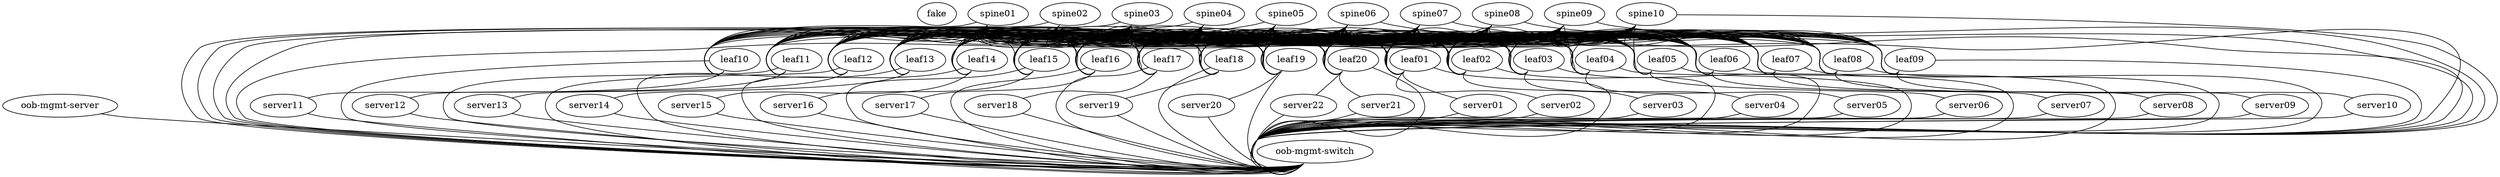 graph multiverse_network {
   
   "fake" [function="fake"]
   "oob-mgmt-server"  [function="oob-server" cpu="4" memory="2048"]
   "oob-mgmt-switch"  [function="oob-switch" mgmt_ip="192.168.200.251" ports="64"]

   "spine01" [function="spine"  os="sonic-202012-f6f4c7f4" mgmt_ip="192.168.200.21" ports="32"]
   "spine02" [function="spine"  os="sonic-202012-f6f4c7f4" mgmt_ip="192.168.200.22" ports="32"]
   "spine03" [function="spine"  os="sonic-202012-f6f4c7f4" mgmt_ip="192.168.200.23" ports="32"]
   "spine04" [function="spine"  os="sonic-202012-f6f4c7f4" mgmt_ip="192.168.200.24" ports="32"]
   "spine05" [function="spine"  os="sonic-202012-f6f4c7f4" mgmt_ip="192.168.200.25" ports="32"]
   "spine06" [function="spine"  os="sonic-202012-f6f4c7f4" mgmt_ip="192.168.200.26" ports="32"]
   "spine07" [function="spine"  os="sonic-202012-f6f4c7f4" mgmt_ip="192.168.200.27" ports="32"]
   "spine08" [function="spine"  os="sonic-202012-f6f4c7f4" mgmt_ip="192.168.200.28" ports="32"]
   "spine09" [function="spine"  os="sonic-202012-f6f4c7f4" mgmt_ip="192.168.200.29" ports="32"]
   "spine10" [function="spine"  os="sonic-202012-f6f4c7f4" mgmt_ip="192.168.200.30" ports="32"]
   
   "leaf01" [function="leaf"  os="sonic-202012-f6f4c7f4" mgmt_ip="192.168.200.41" ports="54"]
   "leaf02" [function="leaf"  os="sonic-202012-f6f4c7f4" mgmt_ip="192.168.200.42" ports="54"]
   "leaf03" [function="leaf"  os="sonic-202012-f6f4c7f4" mgmt_ip="192.168.200.43" ports="54"]
   "leaf04" [function="leaf"  os="sonic-202012-f6f4c7f4" mgmt_ip="192.168.200.44" ports="54"]
   "leaf05" [function="leaf"  os="sonic-202012-f6f4c7f4" mgmt_ip="192.168.200.45" ports="54"]
   "leaf06" [function="leaf"  os="sonic-202012-f6f4c7f4" mgmt_ip="192.168.200.46" ports="54"]
   "leaf07" [function="leaf"  os="sonic-202012-f6f4c7f4" mgmt_ip="192.168.200.47" ports="54"]
   "leaf08" [function="leaf"  os="sonic-202012-f6f4c7f4" mgmt_ip="192.168.200.48" ports="54"]
   "leaf09" [function="leaf"  os="sonic-202012-f6f4c7f4" mgmt_ip="192.168.200.49" ports="54"]
   "leaf10" [function="leaf"  os="sonic-202012-f6f4c7f4" mgmt_ip="192.168.200.50" ports="54"]
   "leaf11" [function="leaf"  os="sonic-202012-f6f4c7f4" mgmt_ip="192.168.200.51" ports="54"]
   "leaf12" [function="leaf"  os="sonic-202012-f6f4c7f4" mgmt_ip="192.168.200.52" ports="54"]
   "leaf13" [function="leaf"  os="sonic-202012-f6f4c7f4" mgmt_ip="192.168.200.53" ports="54"]
   "leaf14" [function="leaf"  os="sonic-202012-f6f4c7f4" mgmt_ip="192.168.200.54" ports="54"]
   "leaf15" [function="leaf"  os="sonic-202012-f6f4c7f4" mgmt_ip="192.168.200.55" ports="54"]
   "leaf16" [function="leaf"  os="sonic-202012-f6f4c7f4" mgmt_ip="192.168.200.56" ports="54"]
   "leaf17" [function="leaf"  os="sonic-202012-f6f4c7f4" mgmt_ip="192.168.200.57" ports="54"]
   "leaf18" [function="leaf"  os="sonic-202012-f6f4c7f4" mgmt_ip="192.168.200.58" ports="54"]
   "leaf19" [function="leaf"  os="sonic-202012-f6f4c7f4" mgmt_ip="192.168.200.59" ports="54"]
   "leaf20" [function="leaf"  os="sonic-202012-f6f4c7f4" mgmt_ip="192.168.200.60" ports="54"]
   
   "server01" [function="host" os="generic/ubuntu1804" mgmt_ip="192.168.200.81" nic_model="e1000" memory="1024"]
   "server02" [function="host" os="generic/ubuntu1804" mgmt_ip="192.168.200.82" nic_model="e1000" memory="1024"]
   "server03" [function="host" os="generic/ubuntu1804" mgmt_ip="192.168.200.83" nic_model="e1000" memory="1024"]
   "server04" [function="host" os="generic/ubuntu1804" mgmt_ip="192.168.200.84" nic_model="e1000" memory="1024"]
   "server05" [function="host" os="generic/ubuntu1804" mgmt_ip="192.168.200.85" nic_model="e1000" memory="1024"]
   "server06" [function="host" os="generic/ubuntu1804" mgmt_ip="192.168.200.86" nic_model="e1000" memory="1024"]
   "server07" [function="host" os="generic/ubuntu1804" mgmt_ip="192.168.200.87" nic_model="e1000" memory="1024"]
   "server08" [function="host" os="generic/ubuntu1804" mgmt_ip="192.168.200.88" nic_model="e1000" memory="1024"]
   "server09" [function="host" os="generic/ubuntu1804" mgmt_ip="192.168.200.89" nic_model="e1000" memory="1024"]
   "server10" [function="host" os="generic/ubuntu1804" mgmt_ip="192.168.200.90" nic_model="e1000" memory="1024"]
   "server11" [function="host" os="generic/ubuntu1804" mgmt_ip="192.168.200.91" nic_model="e1000" memory="1024"]
   "server12" [function="host" os="generic/ubuntu1804" mgmt_ip="192.168.200.92" nic_model="e1000" memory="1024"]
   "server13" [function="host" os="generic/ubuntu1804" mgmt_ip="192.168.200.93" nic_model="e1000" memory="1024"]
   "server14" [function="host" os="generic/ubuntu1804" mgmt_ip="192.168.200.94" nic_model="e1000" memory="1024"]
   "server15" [function="host" os="generic/ubuntu1804" mgmt_ip="192.168.200.95" nic_model="e1000" memory="1024"]
   "server16" [function="host" os="generic/ubuntu1804" mgmt_ip="192.168.200.96" nic_model="e1000" memory="1024"]
   "server17" [function="host" os="generic/ubuntu1804" mgmt_ip="192.168.200.97" nic_model="e1000" memory="1024"]
   "server18" [function="host" os="generic/ubuntu1804" mgmt_ip="192.168.200.98" nic_model="e1000" memory="1024"]
   "server19" [function="host" os="generic/ubuntu1804" mgmt_ip="192.168.200.99" nic_model="e1000" memory="1024"]
   "server20" [function="host" os="generic/ubuntu1804" mgmt_ip="192.168.200.100" nic_model="e1000" memory="1024"]
   "server21" [function="host" os="generic/ubuntu1804" mgmt_ip="192.168.200.101" nic_model="e1000" memory="1024"]
   "server22" [function="host" os="generic/ubuntu1804" mgmt_ip="192.168.200.102" nic_model="e1000" memory="1024"]


   "spine01":"swp1" -- "leaf01":"swp40"
   "spine02":"swp1" -- "leaf01":"swp41"
   "spine03":"swp1" -- "leaf01":"swp42"
   "spine04":"swp1" -- "leaf01":"swp43"
   "spine05":"swp1" -- "leaf01":"swp44"
   "spine06":"swp1" -- "leaf01":"swp45"
   "spine07":"swp1" -- "leaf01":"swp46"
   "spine08":"swp1" -- "leaf01":"swp47"
   "spine09":"swp1" -- "leaf01":"swp48"
   "spine10":"swp1" -- "leaf01":"swp49"

   "spine01":"swp2" -- "leaf02":"swp40"
   "spine02":"swp2" -- "leaf02":"swp41"
   "spine03":"swp2" -- "leaf02":"swp42"
   "spine04":"swp2" -- "leaf02":"swp43"
   "spine05":"swp2" -- "leaf02":"swp44"
   "spine06":"swp2" -- "leaf02":"swp45"
   "spine07":"swp2" -- "leaf02":"swp46"
   "spine08":"swp2" -- "leaf02":"swp47"
   "spine09":"swp2" -- "leaf02":"swp48"
   "spine10":"swp2" -- "leaf02":"swp49"

   "spine01":"swp3" -- "leaf03":"swp40"
   "spine02":"swp3" -- "leaf03":"swp41"
   "spine03":"swp3" -- "leaf03":"swp42"
   "spine04":"swp3" -- "leaf03":"swp43"
   "spine05":"swp3" -- "leaf03":"swp44"
   "spine06":"swp3" -- "leaf03":"swp45"
   "spine07":"swp3" -- "leaf03":"swp46"
   "spine08":"swp3" -- "leaf03":"swp47"
   "spine09":"swp3" -- "leaf03":"swp48"
   "spine10":"swp3" -- "leaf03":"swp49"

   "spine01":"swp4" -- "leaf04":"swp40"
   "spine02":"swp4" -- "leaf04":"swp41"
   "spine03":"swp4" -- "leaf04":"swp42"
   "spine04":"swp4" -- "leaf04":"swp43"
   "spine05":"swp4" -- "leaf04":"swp44"
   "spine06":"swp4" -- "leaf04":"swp45"
   "spine07":"swp4" -- "leaf04":"swp46"
   "spine08":"swp4" -- "leaf04":"swp47"
   "spine09":"swp4" -- "leaf04":"swp48"
   "spine10":"swp4" -- "leaf04":"swp49"

   "spine01":"swp5" -- "leaf05":"swp40"
   "spine02":"swp5" -- "leaf05":"swp41"
   "spine03":"swp5" -- "leaf05":"swp42"
   "spine04":"swp5" -- "leaf05":"swp43"
   "spine05":"swp5" -- "leaf05":"swp44"
   "spine06":"swp5" -- "leaf05":"swp45"
   "spine07":"swp5" -- "leaf05":"swp46"
   "spine08":"swp5" -- "leaf05":"swp47"
   "spine09":"swp5" -- "leaf05":"swp48"
   "spine10":"swp5" -- "leaf05":"swp49"

   "spine01":"swp6" -- "leaf06":"swp40"
   "spine02":"swp6" -- "leaf06":"swp41"
   "spine03":"swp6" -- "leaf06":"swp42"
   "spine04":"swp6" -- "leaf06":"swp43"
   "spine05":"swp6" -- "leaf06":"swp44"
   "spine06":"swp6" -- "leaf06":"swp45"
   "spine07":"swp6" -- "leaf06":"swp46"
   "spine08":"swp6" -- "leaf06":"swp47"
   "spine09":"swp6" -- "leaf06":"swp48"
   "spine10":"swp6" -- "leaf06":"swp49"

   "spine01":"swp7" -- "leaf07":"swp40"
   "spine02":"swp7" -- "leaf07":"swp41"
   "spine03":"swp7" -- "leaf07":"swp42"
   "spine04":"swp7" -- "leaf07":"swp43"
   "spine05":"swp7" -- "leaf07":"swp44"
   "spine06":"swp7" -- "leaf07":"swp45"
   "spine07":"swp7" -- "leaf07":"swp46"
   "spine08":"swp7" -- "leaf07":"swp47"
   "spine09":"swp7" -- "leaf07":"swp48"
   "spine10":"swp7" -- "leaf07":"swp49"

   "spine01":"swp8" -- "leaf08":"swp40"
   "spine02":"swp8" -- "leaf08":"swp41"
   "spine03":"swp8" -- "leaf08":"swp42"
   "spine04":"swp8" -- "leaf08":"swp43"
   "spine05":"swp8" -- "leaf08":"swp44"
   "spine06":"swp8" -- "leaf08":"swp45"
   "spine07":"swp8" -- "leaf08":"swp46"
   "spine08":"swp8" -- "leaf08":"swp47"
   "spine09":"swp8" -- "leaf08":"swp48"
   "spine10":"swp8" -- "leaf08":"swp49"

   "spine01":"swp9" -- "leaf09":"swp40"
   "spine02":"swp9" -- "leaf09":"swp41"
   "spine03":"swp9" -- "leaf09":"swp42"
   "spine04":"swp9" -- "leaf09":"swp43"
   "spine05":"swp9" -- "leaf09":"swp44"
   "spine06":"swp9" -- "leaf09":"swp45"
   "spine07":"swp9" -- "leaf09":"swp46"
   "spine08":"swp9" -- "leaf09":"swp47"
   "spine09":"swp9" -- "leaf09":"swp48"
   "spine10":"swp9" -- "leaf09":"swp49"

   "spine01":"swp10" -- "leaf10":"swp40"
   "spine02":"swp10" -- "leaf10":"swp41"
   "spine03":"swp10" -- "leaf10":"swp42"
   "spine04":"swp10" -- "leaf10":"swp43"
   "spine05":"swp10" -- "leaf10":"swp44"
   "spine06":"swp10" -- "leaf10":"swp45"
   "spine07":"swp10" -- "leaf10":"swp46"
   "spine08":"swp10" -- "leaf10":"swp47"
   "spine09":"swp10" -- "leaf10":"swp48"
   "spine10":"swp10" -- "leaf10":"swp49"

   "spine01":"swp11" -- "leaf11":"swp40"
   "spine02":"swp11" -- "leaf11":"swp41"
   "spine03":"swp11" -- "leaf11":"swp42"
   "spine04":"swp11" -- "leaf11":"swp43"
   "spine05":"swp11" -- "leaf11":"swp44"
   "spine06":"swp11" -- "leaf11":"swp45"
   "spine07":"swp11" -- "leaf11":"swp46"
   "spine08":"swp11" -- "leaf11":"swp47"
   "spine09":"swp11" -- "leaf11":"swp48"
   "spine10":"swp11" -- "leaf11":"swp49"

   "spine01":"swp12" -- "leaf12":"swp40"
   "spine02":"swp12" -- "leaf12":"swp41"
   "spine03":"swp12" -- "leaf12":"swp42"
   "spine04":"swp12" -- "leaf12":"swp43"
   "spine05":"swp12" -- "leaf12":"swp44"
   "spine06":"swp12" -- "leaf12":"swp45"
   "spine07":"swp12" -- "leaf12":"swp46"
   "spine08":"swp12" -- "leaf12":"swp47"
   "spine09":"swp12" -- "leaf12":"swp48"
   "spine10":"swp12" -- "leaf12":"swp49"

   "spine01":"swp13" -- "leaf13":"swp40"
   "spine02":"swp13" -- "leaf13":"swp41"
   "spine03":"swp13" -- "leaf13":"swp42"
   "spine04":"swp13" -- "leaf13":"swp43"
   "spine05":"swp13" -- "leaf13":"swp44"
   "spine06":"swp13" -- "leaf13":"swp45"
   "spine07":"swp13" -- "leaf13":"swp46"
   "spine08":"swp13" -- "leaf13":"swp47"
   "spine09":"swp13" -- "leaf13":"swp48"
   "spine10":"swp13" -- "leaf13":"swp49"

   "spine01":"swp14" -- "leaf14":"swp40"
   "spine02":"swp14" -- "leaf14":"swp41"
   "spine03":"swp14" -- "leaf14":"swp42"
   "spine04":"swp14" -- "leaf14":"swp43"
   "spine05":"swp14" -- "leaf14":"swp44"
   "spine06":"swp14" -- "leaf14":"swp45"
   "spine07":"swp14" -- "leaf14":"swp46"
   "spine08":"swp14" -- "leaf14":"swp47"
   "spine09":"swp14" -- "leaf14":"swp48"
   "spine10":"swp14" -- "leaf14":"swp49"

   "spine01":"swp15" -- "leaf15":"swp40"
   "spine02":"swp15" -- "leaf15":"swp41"
   "spine03":"swp15" -- "leaf15":"swp42"
   "spine04":"swp15" -- "leaf15":"swp43"
   "spine05":"swp15" -- "leaf15":"swp44"
   "spine06":"swp15" -- "leaf15":"swp45"
   "spine07":"swp15" -- "leaf15":"swp46"
   "spine08":"swp15" -- "leaf15":"swp47"
   "spine09":"swp15" -- "leaf15":"swp48"
   "spine10":"swp15" -- "leaf15":"swp49"

   "spine01":"swp16" -- "leaf16":"swp40"
   "spine02":"swp16" -- "leaf16":"swp41"
   "spine03":"swp16" -- "leaf16":"swp42"
   "spine04":"swp16" -- "leaf16":"swp43"
   "spine05":"swp16" -- "leaf16":"swp44"
   "spine06":"swp16" -- "leaf16":"swp45"
   "spine07":"swp16" -- "leaf16":"swp46"
   "spine08":"swp16" -- "leaf16":"swp47"
   "spine09":"swp16" -- "leaf16":"swp48"
   "spine10":"swp16" -- "leaf16":"swp49"

   "spine01":"swp17" -- "leaf17":"swp40"
   "spine02":"swp17" -- "leaf17":"swp41"
   "spine03":"swp17" -- "leaf17":"swp42"
   "spine04":"swp17" -- "leaf17":"swp43"
   "spine05":"swp17" -- "leaf17":"swp44"
   "spine06":"swp17" -- "leaf17":"swp45"
   "spine07":"swp17" -- "leaf17":"swp46"
   "spine08":"swp17" -- "leaf17":"swp47"
   "spine09":"swp17" -- "leaf17":"swp48"
   "spine10":"swp17" -- "leaf17":"swp49"

   "spine01":"swp18" -- "leaf18":"swp40"
   "spine02":"swp18" -- "leaf18":"swp41"
   "spine03":"swp18" -- "leaf18":"swp42"
   "spine04":"swp18" -- "leaf18":"swp43"
   "spine05":"swp18" -- "leaf18":"swp44"
   "spine06":"swp18" -- "leaf18":"swp45"
   "spine07":"swp18" -- "leaf18":"swp46"
   "spine08":"swp18" -- "leaf18":"swp47"
   "spine09":"swp18" -- "leaf18":"swp48"
   "spine10":"swp18" -- "leaf18":"swp49"

   "spine01":"swp19" -- "leaf19":"swp40"
   "spine02":"swp19" -- "leaf19":"swp41"
   "spine03":"swp19" -- "leaf19":"swp42"
   "spine04":"swp19" -- "leaf19":"swp43"
   "spine05":"swp19" -- "leaf19":"swp44"
   "spine06":"swp19" -- "leaf19":"swp45"
   "spine07":"swp19" -- "leaf19":"swp46"
   "spine08":"swp19" -- "leaf19":"swp47"
   "spine09":"swp19" -- "leaf19":"swp48"
   "spine10":"swp19" -- "leaf19":"swp49"

   "spine01":"swp20" -- "leaf20":"swp40"
   "spine02":"swp20" -- "leaf20":"swp41"
   "spine03":"swp20" -- "leaf20":"swp42"
   "spine04":"swp20" -- "leaf20":"swp43"
   "spine05":"swp20" -- "leaf20":"swp44"
   "spine06":"swp20" -- "leaf20":"swp45"
   "spine07":"swp20" -- "leaf20":"swp46"
   "spine08":"swp20" -- "leaf20":"swp47"
   "spine09":"swp20" -- "leaf20":"swp48"
   "spine10":"swp20" -- "leaf20":"swp49"


   "leaf01":"swp1" -- "server01":"eth1"
   "leaf01":"swp2" -- "server02":"eth1"
   "leaf02":"swp1" -- "server03":"eth1"
   "leaf03":"swp1" -- "server04":"eth1"
   "leaf04":"swp1" -- "server05":"eth1"
   "leaf05":"swp1" -- "server06":"eth1"
   "leaf06":"swp1" -- "server07":"eth1"
   "leaf07":"swp1" -- "server08":"eth1"
   "leaf08":"swp1" -- "server09":"eth1"
   "leaf09":"swp1" -- "server10":"eth1"
   "leaf10":"swp1" -- "server11":"eth1"
   "leaf11":"swp1" -- "server12":"eth1"
   "leaf12":"swp1" -- "server13":"eth1"
   "leaf13":"swp1" -- "server14":"eth1"
   "leaf14":"swp1" -- "server15":"eth1"
   "leaf15":"swp1" -- "server16":"eth1"
   "leaf16":"swp1" -- "server17":"eth1"
   "leaf17":"swp1" -- "server18":"eth1"
   "leaf18":"swp1" -- "server19":"eth1"
   "leaf19":"swp1" -- "server20":"eth1"
   "leaf20":"swp1" -- "server21":"eth1"
   "leaf20":"swp2" -- "server22":"eth1"

   "oob-mgmt-server":"eth1" -- "oob-mgmt-switch":"swp1"
   
   "server01":"eth0" -- "oob-mgmt-switch":"swp2" [left_mac="44:38:30:22:01:01"]
   "server02":"eth0" -- "oob-mgmt-switch":"swp3" [left_mac="44:38:30:22:01:02"]
   "server03":"eth0" -- "oob-mgmt-switch":"swp4" [left_mac="44:38:30:22:01:03"]
   "server04":"eth0" -- "oob-mgmt-switch":"swp5" [left_mac="44:38:30:22:01:04"]
   "server05":"eth0" -- "oob-mgmt-switch":"swp6" [left_mac="44:38:30:22:01:05"]
   "server06":"eth0" -- "oob-mgmt-switch":"swp7" [left_mac="44:38:30:22:01:06"]
   "server07":"eth0" -- "oob-mgmt-switch":"swp8" [left_mac="44:38:30:22:01:07"]
   "server08":"eth0" -- "oob-mgmt-switch":"swp9" [left_mac="44:38:30:22:01:08"]
   "server09":"eth0" -- "oob-mgmt-switch":"swp10" [left_mac="44:38:30:22:01:09"]
   "server10":"eth0" -- "oob-mgmt-switch":"swp11" [left_mac="44:38:30:22:01:10"]
   "server11":"eth0" -- "oob-mgmt-switch":"swp12" [left_mac="44:38:30:22:01:11"]
   "server12":"eth0" -- "oob-mgmt-switch":"swp13" [left_mac="44:38:30:22:01:12"]
   "server13":"eth0" -- "oob-mgmt-switch":"swp14" [left_mac="44:38:30:22:01:13"]
   "server14":"eth0" -- "oob-mgmt-switch":"swp15" [left_mac="44:38:30:22:01:14"]
   "server15":"eth0" -- "oob-mgmt-switch":"swp16" [left_mac="44:38:30:22:01:15"]
   "server16":"eth0" -- "oob-mgmt-switch":"swp17" [left_mac="44:38:30:22:01:16"]
   "server17":"eth0" -- "oob-mgmt-switch":"swp18" [left_mac="44:38:30:22:01:17"]
   "server18":"eth0" -- "oob-mgmt-switch":"swp19" [left_mac="44:38:30:22:01:18"]
   "server19":"eth0" -- "oob-mgmt-switch":"swp20" [left_mac="44:38:30:22:01:19"]
   "server20":"eth0" -- "oob-mgmt-switch":"swp21" [left_mac="44:38:30:22:01:20"]
   "server21":"eth0" -- "oob-mgmt-switch":"swp22" [left_mac="44:38:30:22:01:21"]
   "server22":"eth0" -- "oob-mgmt-switch":"swp23" [left_mac="44:38:30:22:01:22"]
   
   "leaf01":"eth0" -- "oob-mgmt-switch":"swp30" [left_mac="44:38:40:22:01:01"]
   "leaf02":"eth0" -- "oob-mgmt-switch":"swp31" [left_mac="44:38:40:22:01:02"]
   "leaf03":"eth0" -- "oob-mgmt-switch":"swp32" [left_mac="44:38:40:22:01:03"]
   "leaf04":"eth0" -- "oob-mgmt-switch":"swp33" [left_mac="44:38:40:22:01:04"]
   "leaf05":"eth0" -- "oob-mgmt-switch":"swp34" [left_mac="44:38:40:22:01:05"]
   "leaf06":"eth0" -- "oob-mgmt-switch":"swp35" [left_mac="44:38:40:22:01:06"]
   "leaf07":"eth0" -- "oob-mgmt-switch":"swp36" [left_mac="44:38:40:22:01:07"]
   "leaf08":"eth0" -- "oob-mgmt-switch":"swp38" [left_mac="44:38:40:22:01:08"]
   "leaf09":"eth0" -- "oob-mgmt-switch":"swp39" [left_mac="44:38:40:22:01:09"]
   "leaf10":"eth0" -- "oob-mgmt-switch":"swp40" [left_mac="44:38:40:22:01:10"]
   "leaf11":"eth0" -- "oob-mgmt-switch":"swp41" [left_mac="44:38:40:22:01:11"]
   "leaf12":"eth0" -- "oob-mgmt-switch":"swp42" [left_mac="44:38:40:22:01:12"]
   "leaf13":"eth0" -- "oob-mgmt-switch":"swp43" [left_mac="44:38:40:22:01:13"]
   "leaf14":"eth0" -- "oob-mgmt-switch":"swp44" [left_mac="44:38:40:22:01:14"]
   "leaf15":"eth0" -- "oob-mgmt-switch":"swp45" [left_mac="44:38:40:22:01:15"]
   "leaf16":"eth0" -- "oob-mgmt-switch":"swp46" [left_mac="44:38:40:22:01:16"]
   "leaf17":"eth0" -- "oob-mgmt-switch":"swp47" [left_mac="44:38:40:22:01:17"]
   "leaf18":"eth0" -- "oob-mgmt-switch":"swp48" [left_mac="44:38:40:22:01:18"]
   "leaf19":"eth0" -- "oob-mgmt-switch":"swp49" [left_mac="44:38:40:22:01:19"]
   "leaf20":"eth0" -- "oob-mgmt-switch":"swp50" [left_mac="44:38:40:22:01:20"]
   
   "spine01":"eth0" -- "oob-mgmt-switch":"swp51" [left_mac="44:38:50:22:01:01"]
   "spine02":"eth0" -- "oob-mgmt-switch":"swp52" [left_mac="44:38:50:22:01:02"]
   "spine03":"eth0" -- "oob-mgmt-switch":"swp53" [left_mac="44:38:50:22:01:03"]
   "spine04":"eth0" -- "oob-mgmt-switch":"swp54" [left_mac="44:38:50:22:01:04"]
   "spine05":"eth0" -- "oob-mgmt-switch":"swp55" [left_mac="44:38:50:22:01:05"]
   "spine06":"eth0" -- "oob-mgmt-switch":"swp56" [left_mac="44:38:50:22:01:06"]
   "spine07":"eth0" -- "oob-mgmt-switch":"swp57" [left_mac="44:38:50:22:01:07"]
   "spine08":"eth0" -- "oob-mgmt-switch":"swp58" [left_mac="44:38:50:22:01:08"]
   "spine09":"eth0" -- "oob-mgmt-switch":"swp59" [left_mac="44:38:50:22:01:09"]
   "spine10":"eth0" -- "oob-mgmt-switch":"swp60" [left_mac="44:38:50:22:01:10"]
   
}
